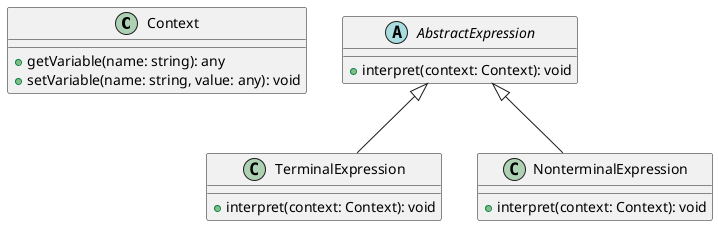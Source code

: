 @startuml

class Context {
    +getVariable(name: string): any
    +setVariable(name: string, value: any): void
}

abstract class AbstractExpression {
    +interpret(context: Context): void
}

class TerminalExpression {
    +interpret(context: Context): void
}

class NonterminalExpression {
    +interpret(context: Context): void
}

AbstractExpression <|-- TerminalExpression
AbstractExpression <|-- NonterminalExpression

@enduml
